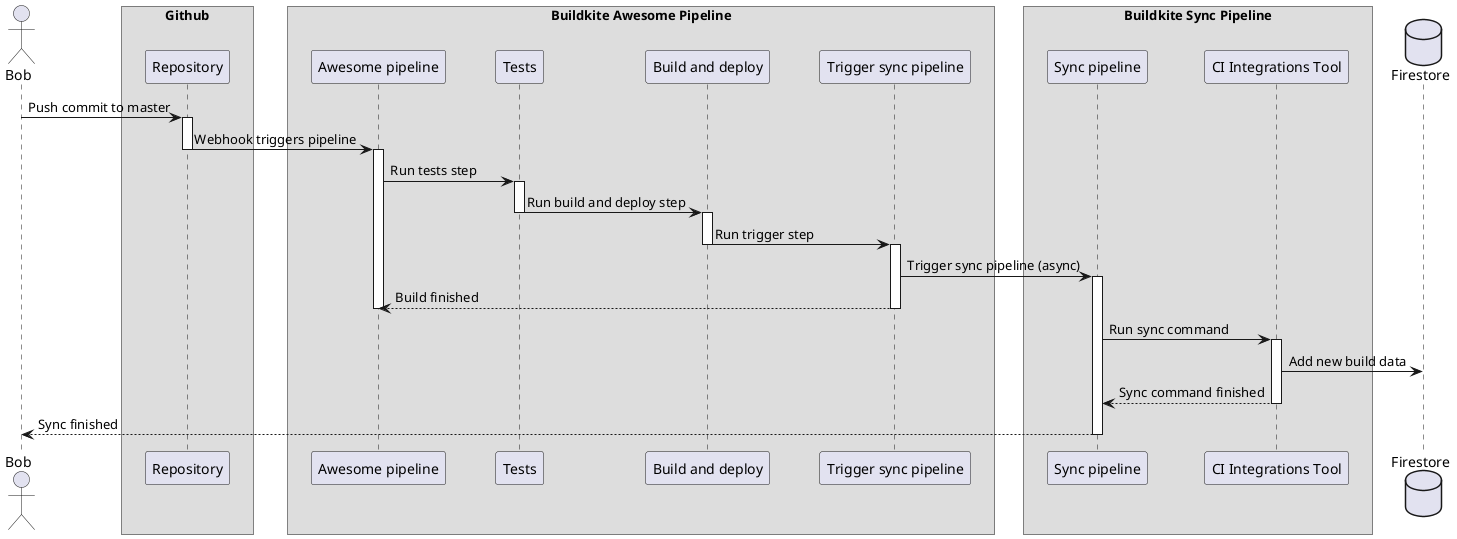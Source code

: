@startuml buildkite_sequence_diagram
    skinparam ParticipantPadding 20
    skinparam BoxPadding 10

    actor Bob

    box Github
        participant Repository
    endbox

    box Buildkite Awesome Pipeline
        participant "Awesome pipeline"
        participant Tests
        Participant "Build and deploy"
        Participant "Trigger sync pipeline"
    endbox

    box Buildkite Sync Pipeline
        participant "Sync pipeline"
        participant "CI Integrations Tool"
    endbox

    database "Firestore" as FS

    Bob -> Repository : Push commit to master
    activate Repository

    Repository -> "Awesome pipeline" : Webhook triggers pipeline
    deactivate Repository
    activate "Awesome pipeline"

    "Awesome pipeline" -> Tests : Run tests step
    activate Tests

    Tests -> "Build and deploy" : Run build and deploy step
    deactivate Tests
    activate "Build and deploy"

    "Build and deploy" -> "Trigger sync pipeline" : Run trigger step
    deactivate "Build and deploy"
    activate "Trigger sync pipeline"

    "Trigger sync pipeline" -> "Sync pipeline" : Trigger sync pipeline (async)
    activate "Sync pipeline"
    "Trigger sync pipeline" --> "Awesome pipeline" : Build finished
    deactivate "Trigger sync pipeline"
    deactivate "Awesome pipeline"

    "Sync pipeline" -> "CI Integrations Tool" : Run sync command
    activate "CI Integrations Tool"
    "CI Integrations Tool" -> FS : Add new build data

    "CI Integrations Tool" --> "Sync pipeline" : Sync command finished
    deactivate "CI Integrations Tool"

    "Sync pipeline" --> Bob : Sync finished
    deactivate "Sync pipeline"

@enduml
